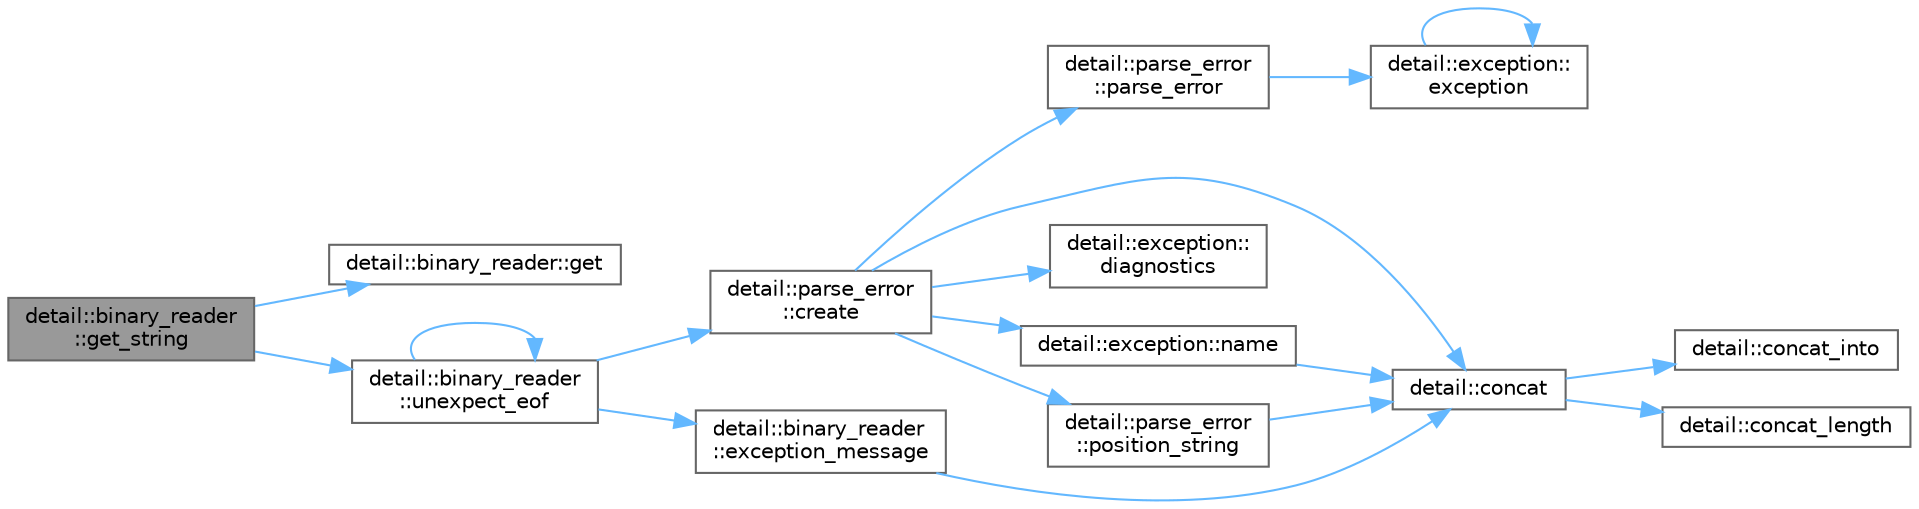 digraph "detail::binary_reader::get_string"
{
 // LATEX_PDF_SIZE
  bgcolor="transparent";
  edge [fontname=Helvetica,fontsize=10,labelfontname=Helvetica,labelfontsize=10];
  node [fontname=Helvetica,fontsize=10,shape=box,height=0.2,width=0.4];
  rankdir="LR";
  Node1 [id="Node000001",label="detail::binary_reader\l::get_string",height=0.2,width=0.4,color="gray40", fillcolor="grey60", style="filled", fontcolor="black",tooltip="create a string by reading characters from the input"];
  Node1 -> Node2 [id="edge1_Node000001_Node000002",color="steelblue1",style="solid",tooltip=" "];
  Node2 [id="Node000002",label="detail::binary_reader::get",height=0.2,width=0.4,color="grey40", fillcolor="white", style="filled",URL="$classdetail_1_1binary__reader.html#a9aeb80d0dd19032e1b2128b3f093a794",tooltip="get next character from the input"];
  Node1 -> Node3 [id="edge2_Node000001_Node000003",color="steelblue1",style="solid",tooltip=" "];
  Node3 [id="Node000003",label="detail::binary_reader\l::unexpect_eof",height=0.2,width=0.4,color="grey40", fillcolor="white", style="filled",URL="$classdetail_1_1binary__reader.html#a86d19cc231aae395395030fd8ae19fd5",tooltip=" "];
  Node3 -> Node4 [id="edge3_Node000003_Node000004",color="steelblue1",style="solid",tooltip=" "];
  Node4 [id="Node000004",label="detail::parse_error\l::create",height=0.2,width=0.4,color="grey40", fillcolor="white", style="filled",URL="$classdetail_1_1parse__error.html#a07046ea9f33d28f120af188ed674d6df",tooltip="create a parse error exception"];
  Node4 -> Node5 [id="edge4_Node000004_Node000005",color="steelblue1",style="solid",tooltip=" "];
  Node5 [id="Node000005",label="detail::concat",height=0.2,width=0.4,color="grey40", fillcolor="white", style="filled",URL="$namespacedetail.html#a266fb3d4bf633ad6c506434cc91164da",tooltip=" "];
  Node5 -> Node6 [id="edge5_Node000005_Node000006",color="steelblue1",style="solid",tooltip=" "];
  Node6 [id="Node000006",label="detail::concat_into",height=0.2,width=0.4,color="grey40", fillcolor="white", style="filled",URL="$namespacedetail.html#a89f967b745cf8df11ba9d59f93d97753",tooltip=" "];
  Node5 -> Node7 [id="edge6_Node000005_Node000007",color="steelblue1",style="solid",tooltip=" "];
  Node7 [id="Node000007",label="detail::concat_length",height=0.2,width=0.4,color="grey40", fillcolor="white", style="filled",URL="$namespacedetail.html#ac185140ed8c8fcc07a302a890b714b0d",tooltip=" "];
  Node4 -> Node8 [id="edge7_Node000004_Node000008",color="steelblue1",style="solid",tooltip=" "];
  Node8 [id="Node000008",label="detail::exception::\ldiagnostics",height=0.2,width=0.4,color="grey40", fillcolor="white", style="filled",URL="$classdetail_1_1exception.html#a6b4a786b5c1c25dd3edaceb1bf2d5120",tooltip=" "];
  Node4 -> Node9 [id="edge8_Node000004_Node000009",color="steelblue1",style="solid",tooltip=" "];
  Node9 [id="Node000009",label="detail::exception::name",height=0.2,width=0.4,color="grey40", fillcolor="white", style="filled",URL="$classdetail_1_1exception.html#a8f1eb56b9964c8dd84d89d0da98d883b",tooltip=" "];
  Node9 -> Node5 [id="edge9_Node000009_Node000005",color="steelblue1",style="solid",tooltip=" "];
  Node4 -> Node10 [id="edge10_Node000004_Node000010",color="steelblue1",style="solid",tooltip=" "];
  Node10 [id="Node000010",label="detail::parse_error\l::parse_error",height=0.2,width=0.4,color="grey40", fillcolor="white", style="filled",URL="$classdetail_1_1parse__error.html#a7703a00cc97c4590e56254b62b479ff5",tooltip=" "];
  Node10 -> Node11 [id="edge11_Node000010_Node000011",color="steelblue1",style="solid",tooltip=" "];
  Node11 [id="Node000011",label="detail::exception::\lexception",height=0.2,width=0.4,color="grey40", fillcolor="white", style="filled",URL="$classdetail_1_1exception.html#a528d6bc77e88490bbb84cde2222b7ff0",tooltip=" "];
  Node11 -> Node11 [id="edge12_Node000011_Node000011",color="steelblue1",style="solid",tooltip=" "];
  Node4 -> Node12 [id="edge13_Node000004_Node000012",color="steelblue1",style="solid",tooltip=" "];
  Node12 [id="Node000012",label="detail::parse_error\l::position_string",height=0.2,width=0.4,color="grey40", fillcolor="white", style="filled",URL="$classdetail_1_1parse__error.html#a19cdccb06cba79d7b4efc51f501ced8b",tooltip=" "];
  Node12 -> Node5 [id="edge14_Node000012_Node000005",color="steelblue1",style="solid",tooltip=" "];
  Node3 -> Node13 [id="edge15_Node000003_Node000013",color="steelblue1",style="solid",tooltip=" "];
  Node13 [id="Node000013",label="detail::binary_reader\l::exception_message",height=0.2,width=0.4,color="grey40", fillcolor="white", style="filled",URL="$classdetail_1_1binary__reader.html#a39c740811882a0023f6386858a5d5270",tooltip=" "];
  Node13 -> Node5 [id="edge16_Node000013_Node000005",color="steelblue1",style="solid",tooltip=" "];
  Node3 -> Node3 [id="edge17_Node000003_Node000003",color="steelblue1",style="solid",tooltip=" "];
}
